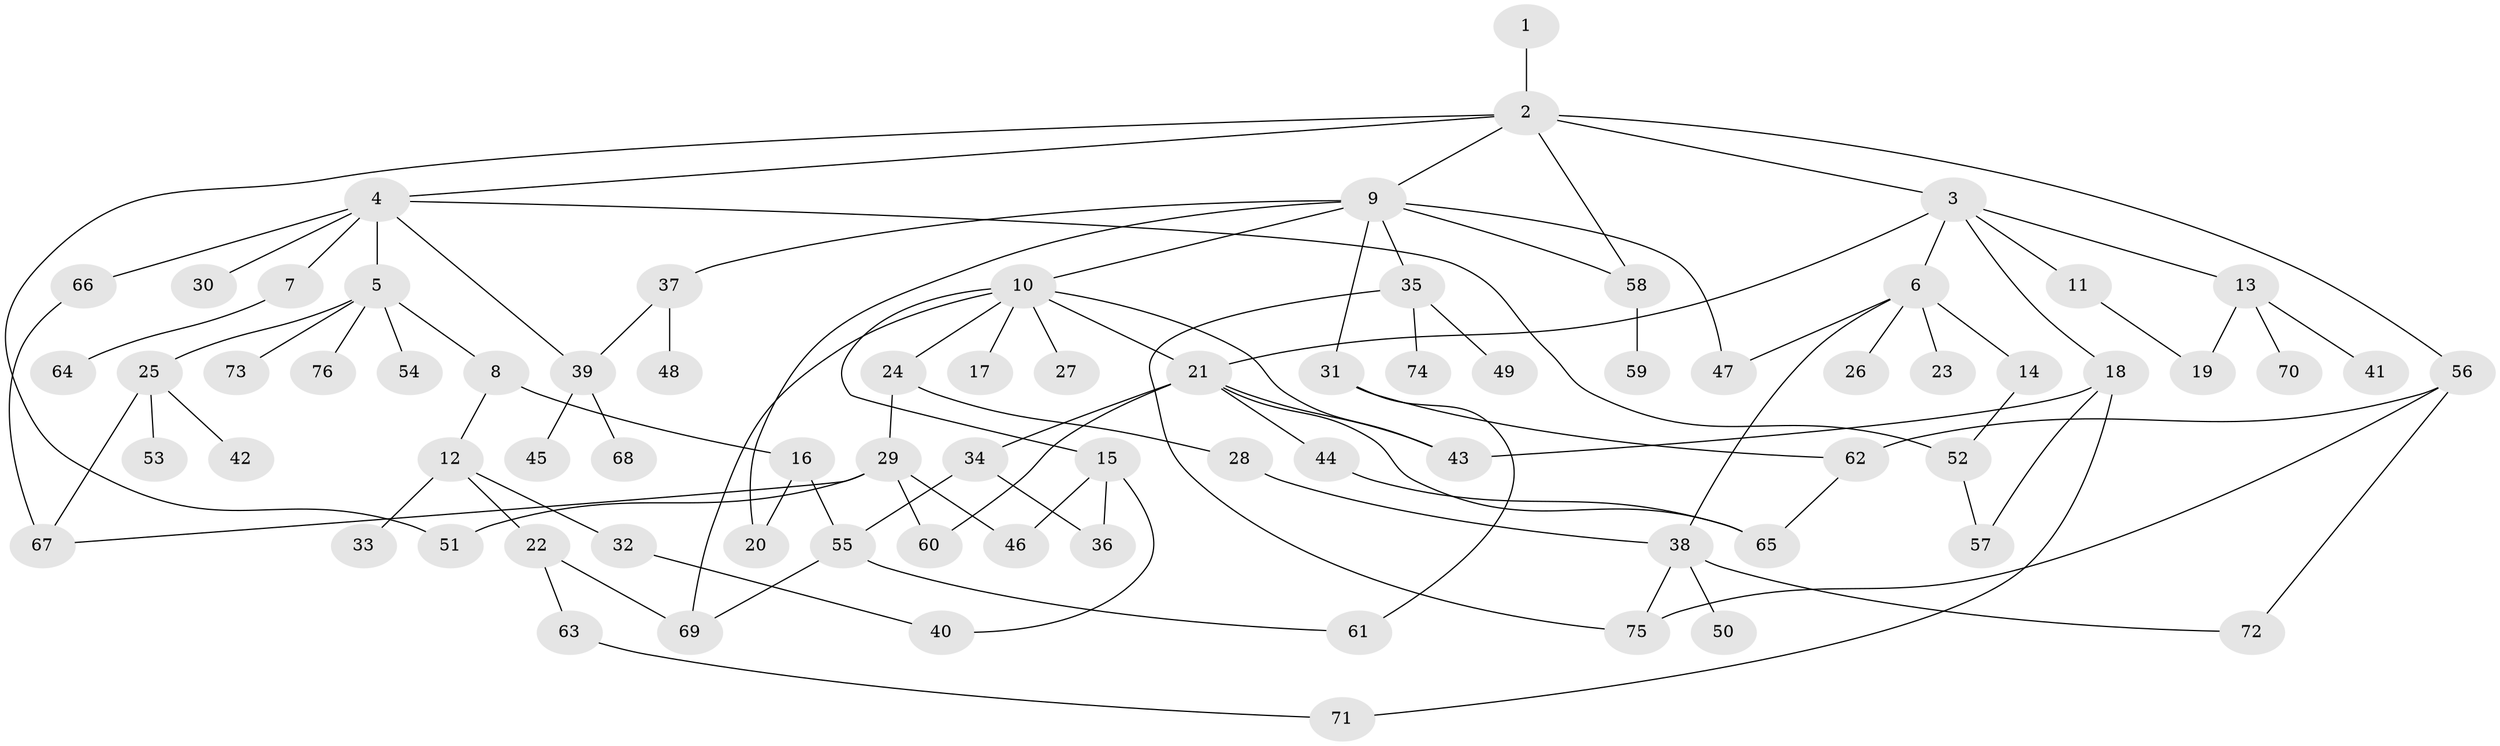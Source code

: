 // coarse degree distribution, {5: 0.057692307692307696, 6: 0.057692307692307696, 7: 0.057692307692307696, 1: 0.34615384615384615, 8: 0.019230769230769232, 10: 0.019230769230769232, 2: 0.17307692307692307, 3: 0.15384615384615385, 4: 0.11538461538461539}
// Generated by graph-tools (version 1.1) at 2025/51/02/27/25 19:51:36]
// undirected, 76 vertices, 104 edges
graph export_dot {
graph [start="1"]
  node [color=gray90,style=filled];
  1;
  2;
  3;
  4;
  5;
  6;
  7;
  8;
  9;
  10;
  11;
  12;
  13;
  14;
  15;
  16;
  17;
  18;
  19;
  20;
  21;
  22;
  23;
  24;
  25;
  26;
  27;
  28;
  29;
  30;
  31;
  32;
  33;
  34;
  35;
  36;
  37;
  38;
  39;
  40;
  41;
  42;
  43;
  44;
  45;
  46;
  47;
  48;
  49;
  50;
  51;
  52;
  53;
  54;
  55;
  56;
  57;
  58;
  59;
  60;
  61;
  62;
  63;
  64;
  65;
  66;
  67;
  68;
  69;
  70;
  71;
  72;
  73;
  74;
  75;
  76;
  1 -- 2;
  2 -- 3;
  2 -- 4;
  2 -- 9;
  2 -- 51;
  2 -- 56;
  2 -- 58;
  3 -- 6;
  3 -- 11;
  3 -- 13;
  3 -- 18;
  3 -- 21;
  4 -- 5;
  4 -- 7;
  4 -- 30;
  4 -- 66;
  4 -- 39;
  4 -- 52;
  5 -- 8;
  5 -- 25;
  5 -- 54;
  5 -- 73;
  5 -- 76;
  6 -- 14;
  6 -- 23;
  6 -- 26;
  6 -- 38;
  6 -- 47;
  7 -- 64;
  8 -- 12;
  8 -- 16;
  9 -- 10;
  9 -- 20;
  9 -- 31;
  9 -- 35;
  9 -- 37;
  9 -- 47;
  9 -- 58;
  10 -- 15;
  10 -- 17;
  10 -- 24;
  10 -- 27;
  10 -- 69;
  10 -- 43;
  10 -- 21;
  11 -- 19;
  12 -- 22;
  12 -- 32;
  12 -- 33;
  13 -- 41;
  13 -- 70;
  13 -- 19;
  14 -- 52;
  15 -- 46;
  15 -- 40;
  15 -- 36;
  16 -- 55;
  16 -- 20;
  18 -- 57;
  18 -- 71;
  18 -- 43;
  21 -- 34;
  21 -- 43;
  21 -- 44;
  21 -- 60;
  21 -- 65;
  22 -- 63;
  22 -- 69;
  24 -- 28;
  24 -- 29;
  25 -- 42;
  25 -- 53;
  25 -- 67;
  28 -- 38;
  29 -- 60;
  29 -- 46;
  29 -- 51;
  29 -- 67;
  31 -- 61;
  31 -- 62;
  32 -- 40;
  34 -- 36;
  34 -- 55;
  35 -- 49;
  35 -- 74;
  35 -- 75;
  37 -- 39;
  37 -- 48;
  38 -- 50;
  38 -- 72;
  38 -- 75;
  39 -- 45;
  39 -- 68;
  44 -- 65;
  52 -- 57;
  55 -- 69;
  55 -- 61;
  56 -- 62;
  56 -- 72;
  56 -- 75;
  58 -- 59;
  62 -- 65;
  63 -- 71;
  66 -- 67;
}
